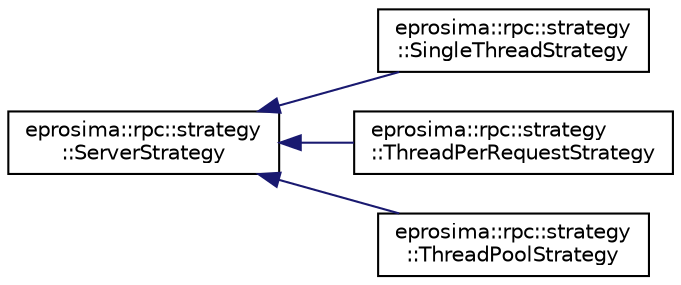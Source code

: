digraph "Graphical Class Hierarchy"
{
  edge [fontname="Helvetica",fontsize="10",labelfontname="Helvetica",labelfontsize="10"];
  node [fontname="Helvetica",fontsize="10",shape=record];
  rankdir="LR";
  Node1 [label="eprosima::rpc::strategy\l::ServerStrategy",height=0.2,width=0.4,color="black", fillcolor="white", style="filled",URL="$classeprosima_1_1rpc_1_1strategy_1_1_server_strategy.html",tooltip="This class is the base of all classes that implement a server strategy. that could be used by the ser..."];
  Node1 -> Node2 [dir="back",color="midnightblue",fontsize="10",style="solid",fontname="Helvetica"];
  Node2 [label="eprosima::rpc::strategy\l::SingleThreadStrategy",height=0.2,width=0.4,color="black", fillcolor="white", style="filled",URL="$classeprosima_1_1rpc_1_1strategy_1_1_single_thread_strategy.html",tooltip="This class implements the sigle thread strategy. The server uses a reception thread to execute all th..."];
  Node1 -> Node3 [dir="back",color="midnightblue",fontsize="10",style="solid",fontname="Helvetica"];
  Node3 [label="eprosima::rpc::strategy\l::ThreadPerRequestStrategy",height=0.2,width=0.4,color="black", fillcolor="white", style="filled",URL="$classeprosima_1_1rpc_1_1strategy_1_1_thread_per_request_strategy.html",tooltip="This class implements the thread per request strategy. The server creates a new thread for every new ..."];
  Node1 -> Node4 [dir="back",color="midnightblue",fontsize="10",style="solid",fontname="Helvetica"];
  Node4 [label="eprosima::rpc::strategy\l::ThreadPoolStrategy",height=0.2,width=0.4,color="black", fillcolor="white", style="filled",URL="$classeprosima_1_1rpc_1_1strategy_1_1_thread_pool_strategy.html",tooltip="This class implements a thread pool strategy. The server schedules the incoming requests in a free th..."];
}
